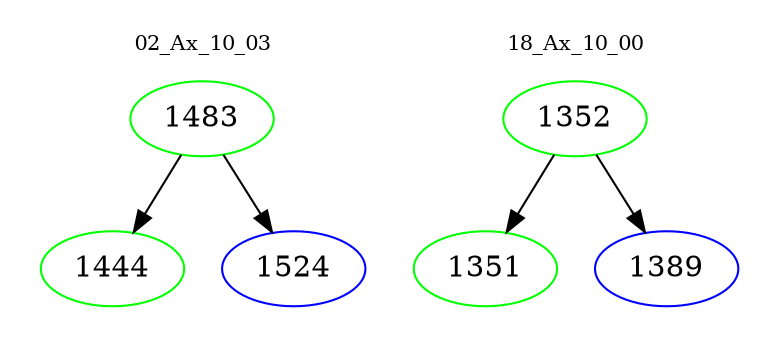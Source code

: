 digraph{
subgraph cluster_0 {
color = white
label = "02_Ax_10_03";
fontsize=10;
T0_1483 [label="1483", color="green"]
T0_1483 -> T0_1444 [color="black"]
T0_1444 [label="1444", color="green"]
T0_1483 -> T0_1524 [color="black"]
T0_1524 [label="1524", color="blue"]
}
subgraph cluster_1 {
color = white
label = "18_Ax_10_00";
fontsize=10;
T1_1352 [label="1352", color="green"]
T1_1352 -> T1_1351 [color="black"]
T1_1351 [label="1351", color="green"]
T1_1352 -> T1_1389 [color="black"]
T1_1389 [label="1389", color="blue"]
}
}
